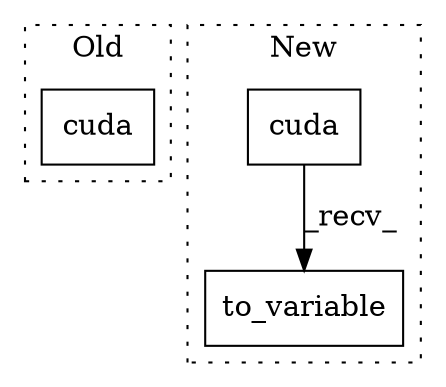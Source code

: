 digraph G {
subgraph cluster0 {
1 [label="cuda" a="32" s="1004" l="6" shape="box"];
label = "Old";
style="dotted";
}
subgraph cluster1 {
2 [label="to_variable" a="32" s="596" l="13" shape="box"];
3 [label="cuda" a="32" s="589" l="6" shape="box"];
label = "New";
style="dotted";
}
3 -> 2 [label="_recv_"];
}